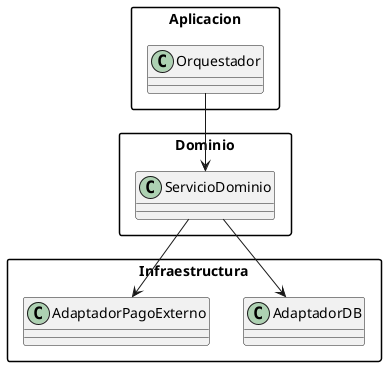 @startuml
skinparam packageStyle rectangle

package "Dominio" {
  class ServicioDominio
}

package "Infraestructura" {
  class AdaptadorDB
  class AdaptadorPagoExterno
}

package "Aplicacion" {
  class Orquestador
}

Orquestador --> ServicioDominio
ServicioDominio --> AdaptadorDB
ServicioDominio --> AdaptadorPagoExterno

@enduml

